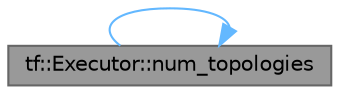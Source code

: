 digraph "tf::Executor::num_topologies"
{
 // LATEX_PDF_SIZE
  bgcolor="transparent";
  edge [fontname=Helvetica,fontsize=10,labelfontname=Helvetica,labelfontsize=10];
  node [fontname=Helvetica,fontsize=10,shape=box,height=0.2,width=0.4];
  rankdir="LR";
  Node1 [id="Node000001",label="tf::Executor::num_topologies",height=0.2,width=0.4,color="gray40", fillcolor="grey60", style="filled", fontcolor="black",tooltip="queries the number of running topologies at the time of this call"];
  Node1 -> Node1 [id="edge1_Node000001_Node000001",color="steelblue1",style="solid",tooltip=" "];
}
